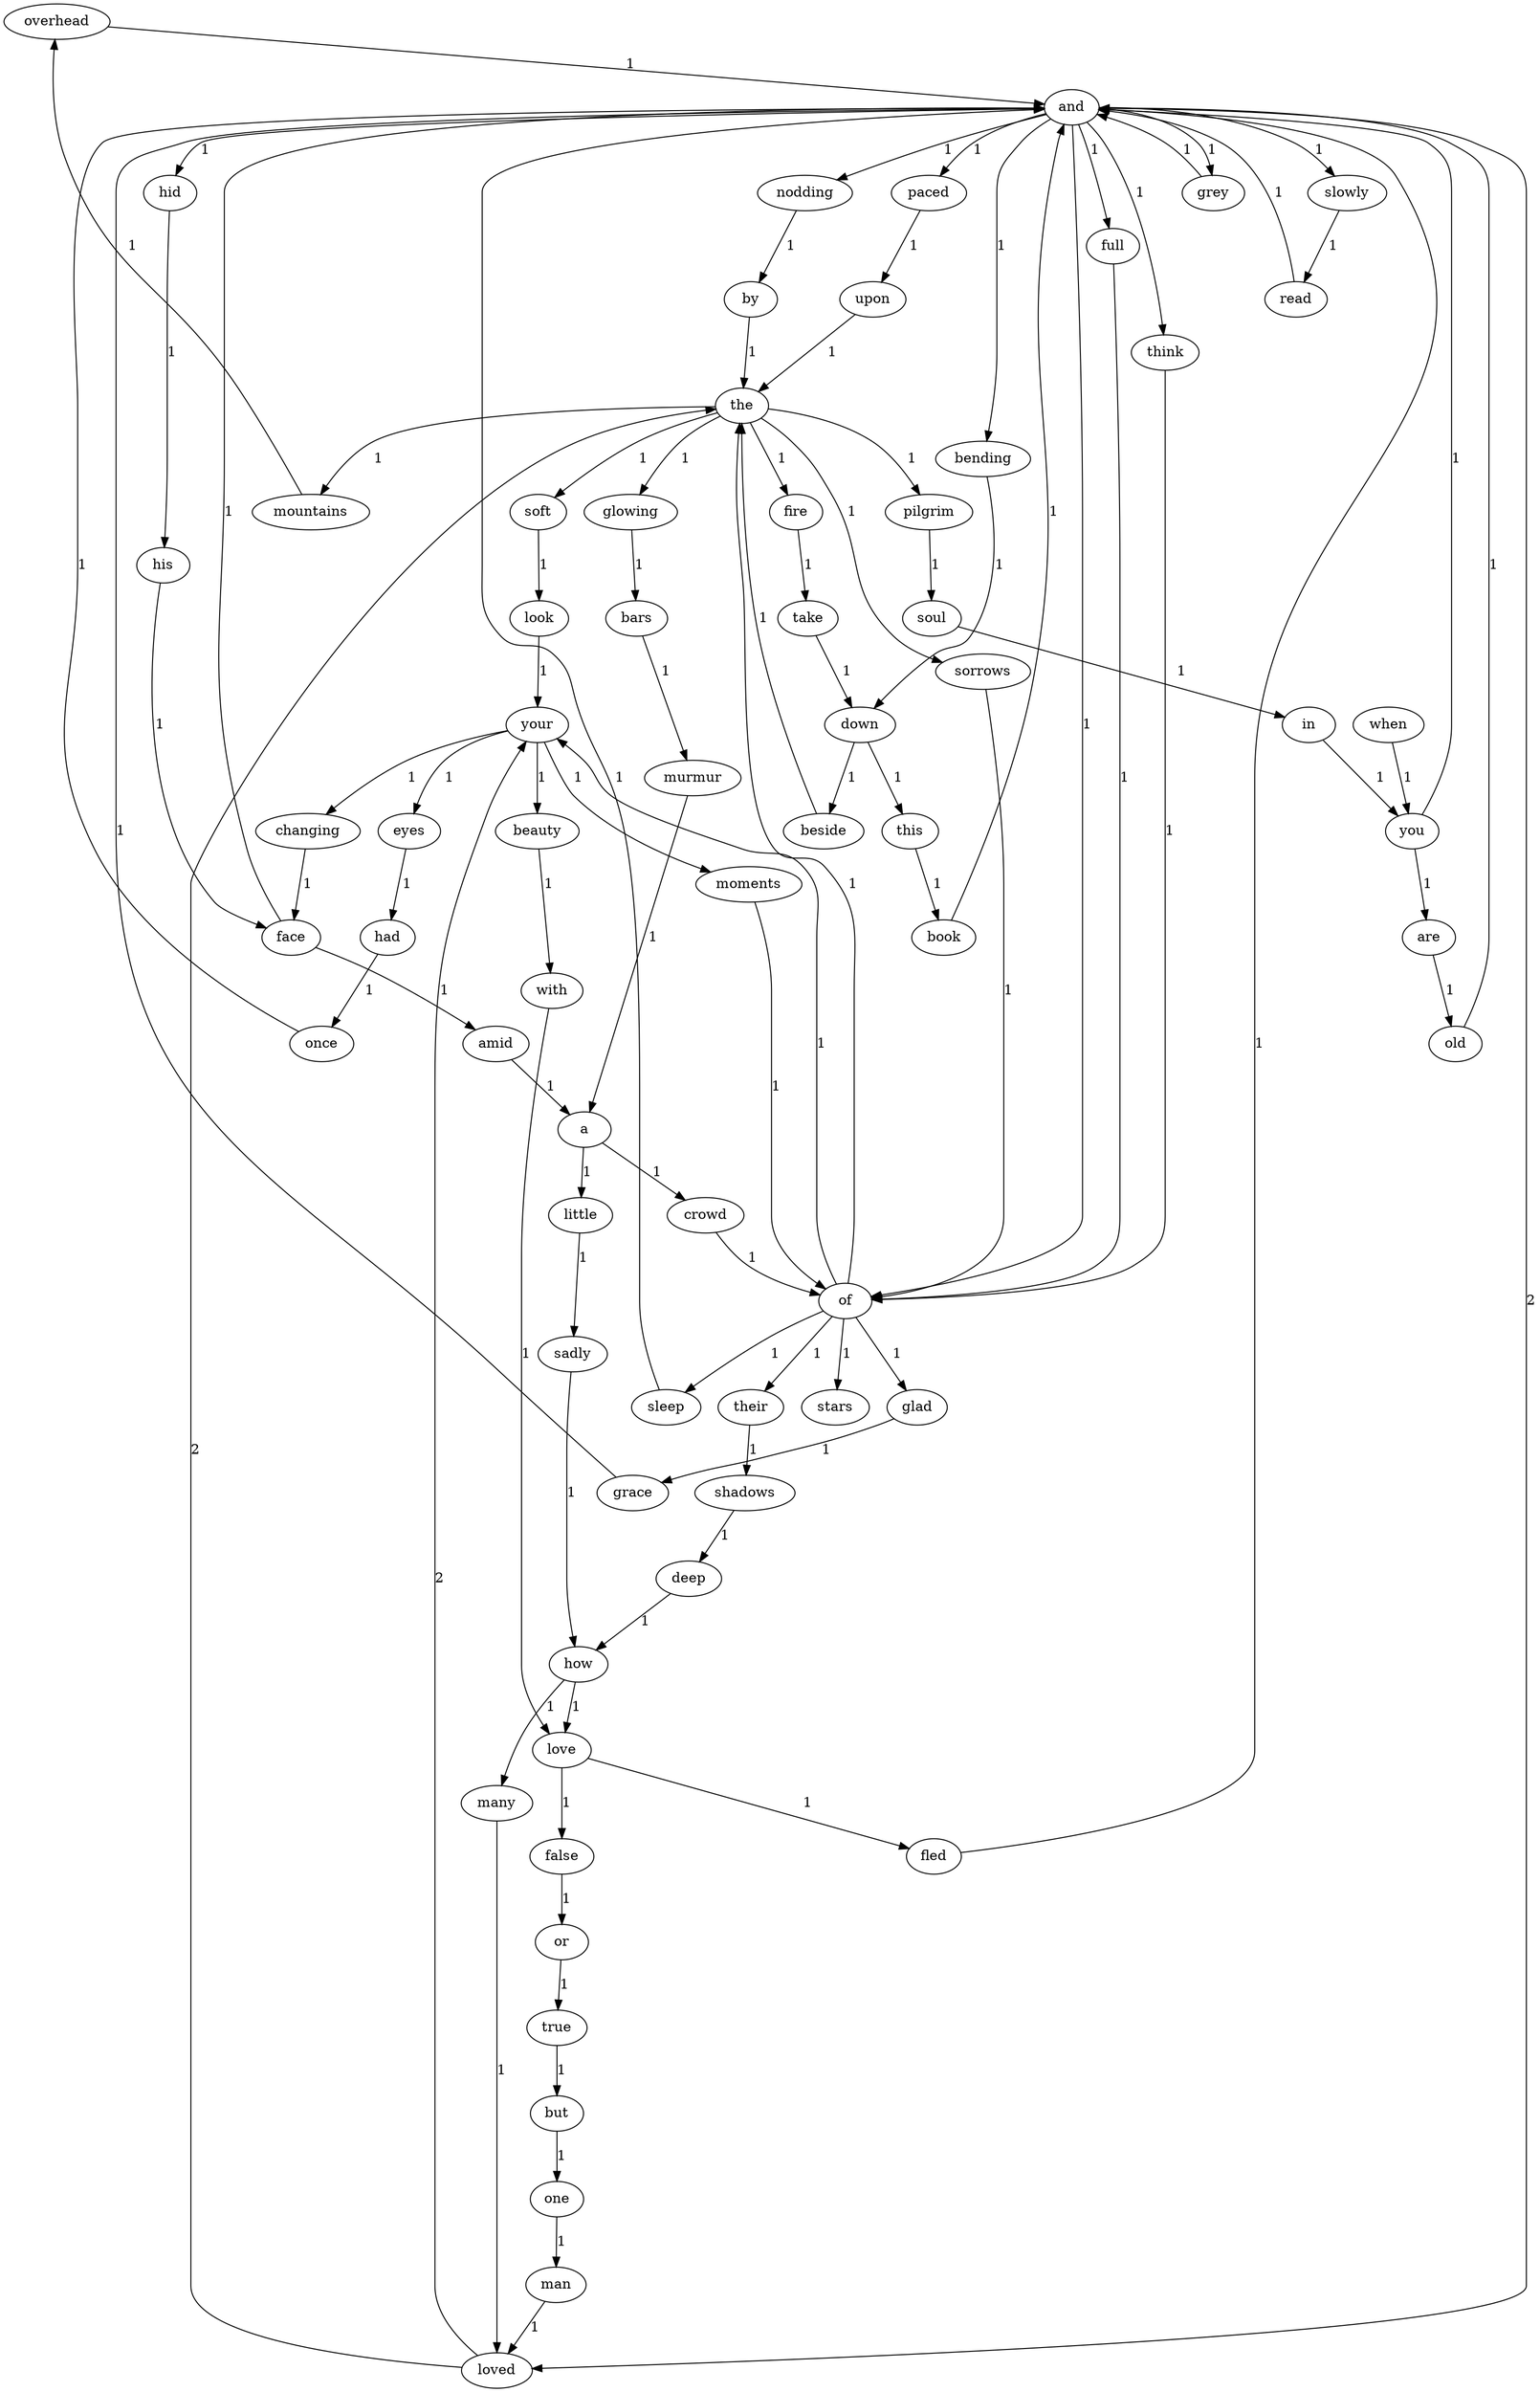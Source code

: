 digraph G {
  overhead -> and [label="1"];
  true -> but [label="1"];
  nodding -> by [label="1"];
  many -> loved [label="1"];
  but -> one [label="1"];
  paced -> upon [label="1"];
  upon -> the [label="1"];
  bending -> down [label="1"];
  love -> fled [label="1"];
  love -> false [label="1"];
  bars -> murmur [label="1"];
  pilgrim -> soul [label="1"];
  man -> loved [label="1"];
  had -> once [label="1"];
  a -> little [label="1"];
  a -> crowd [label="1"];
  murmur -> a [label="1"];
  and -> nodding [label="1"];
  and -> loved [label="2"];
  and -> full [label="1"];
  and -> think [label="1"];
  and -> paced [label="1"];
  and -> bending [label="1"];
  and -> hid [label="1"];
  and -> of [label="1"];
  and -> grey [label="1"];
  and -> slowly [label="1"];
  the -> pilgrim [label="1"];
  the -> soft [label="1"];
  the -> sorrows [label="1"];
  the -> glowing [label="1"];
  the -> fire [label="1"];
  the -> mountains [label="1"];
  with -> love [label="1"];
  loved -> the [label="2"];
  loved -> your [label="2"];
  glowing -> bars [label="1"];
  when -> you [label="1"];
  moments -> of [label="1"];
  read -> and [label="1"];
  hid -> his [label="1"];
  one -> man [label="1"];
  grey -> and [label="1"];
  take -> down [label="1"];
  by -> the [label="1"];
  are -> old [label="1"];
  beauty -> with [label="1"];
  crowd -> of [label="1"];
  fled -> and [label="1"];
  of -> their [label="1"];
  of -> the [label="1"];
  of -> sleep [label="1"];
  of -> glad [label="1"];
  of -> your [label="1"];
  of -> stars [label="1"];
  false -> or [label="1"];
  look -> your [label="1"];
  soft -> look [label="1"];
  sleep -> and [label="1"];
  beside -> the [label="1"];
  mountains -> overhead [label="1"];
  face -> amid [label="1"];
  face -> and [label="1"];
  slowly -> read [label="1"];
  grace -> and [label="1"];
  old -> and [label="1"];
  little -> sadly [label="1"];
  fire -> take [label="1"];
  this -> book [label="1"];
  your -> eyes [label="1"];
  your -> beauty [label="1"];
  your -> moments [label="1"];
  your -> changing [label="1"];
  changing -> face [label="1"];
  deep -> how [label="1"];
  shadows -> deep [label="1"];
  amid -> a [label="1"];
  glad -> grace [label="1"];
  in -> you [label="1"];
  his -> face [label="1"];
  full -> of [label="1"];
  think -> of [label="1"];
  down -> beside [label="1"];
  down -> this [label="1"];
  sadly -> how [label="1"];
  their -> shadows [label="1"];
  you -> and [label="1"];
  you -> are [label="1"];
  sorrows -> of [label="1"];
  eyes -> had [label="1"];
  how -> many [label="1"];
  how -> love [label="1"];
  book -> and [label="1"];
  soul -> in [label="1"];
  once -> and [label="1"];
  or -> true [label="1"];
}